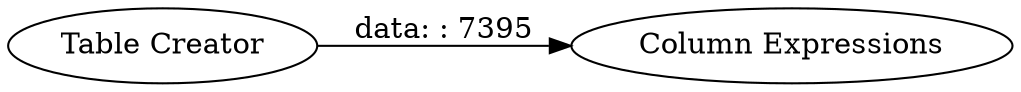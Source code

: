 digraph {
	"-4015708039040599358_30" [label="Column Expressions"]
	"-4015708039040599358_31" [label="Table Creator"]
	"-4015708039040599358_31" -> "-4015708039040599358_30" [label="data: : 7395"]
	rankdir=LR
}
